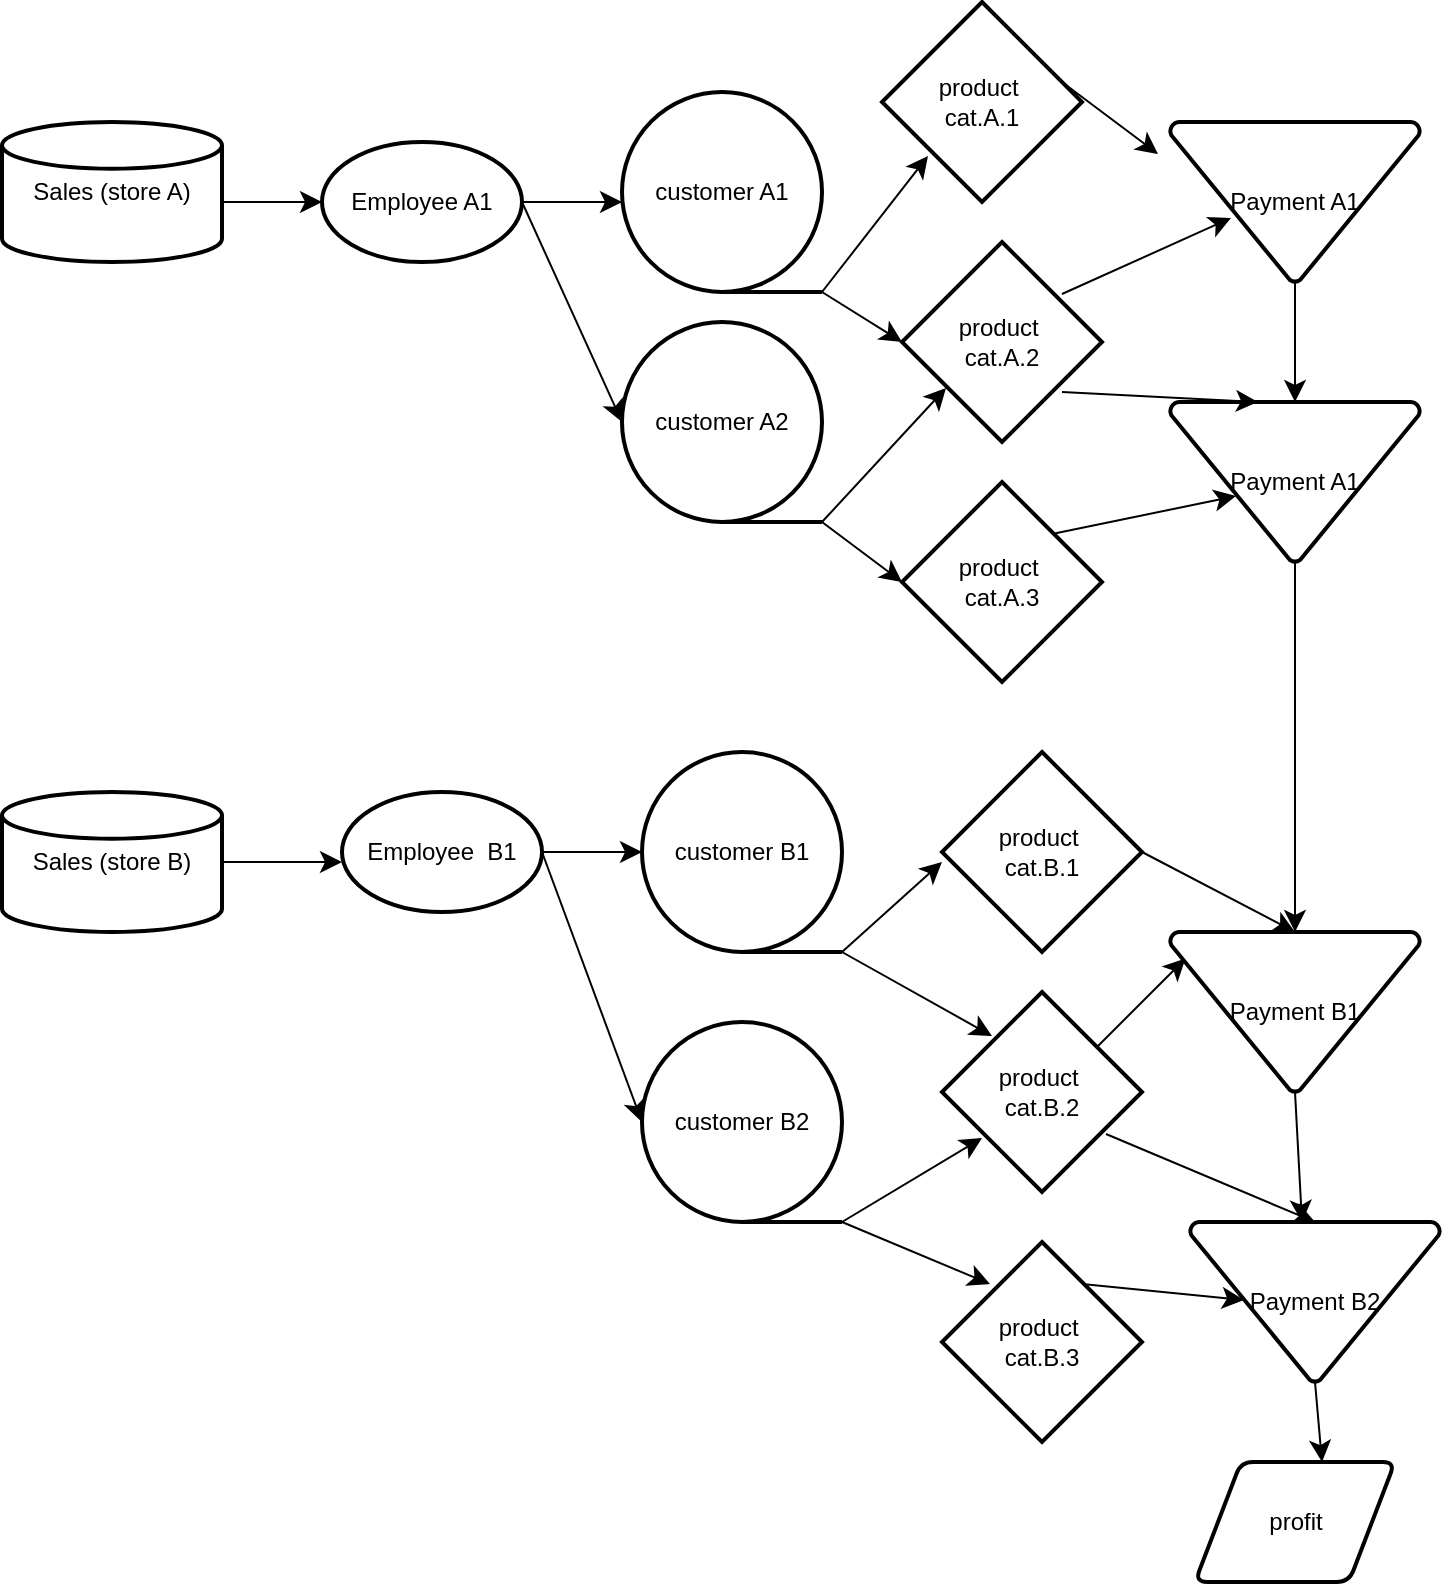 <mxfile version="21.1.8" type="github">
  <diagram name="Page-1" id="0hYlWNBb4jMLf-fh2PNE">
    <mxGraphModel dx="720" dy="421" grid="1" gridSize="10" guides="1" tooltips="1" connect="1" arrows="1" fold="1" page="1" pageScale="1" pageWidth="1169" pageHeight="827" math="0" shadow="0">
      <root>
        <mxCell id="0" />
        <mxCell id="1" parent="0" />
        <mxCell id="b_R5sYsbBNOy5RlgQGPN-28" value="" style="endArrow=classic;html=1;rounded=0;fontSize=12;startSize=8;endSize=8;curved=1;exitX=1;exitY=0.5;exitDx=0;exitDy=0;entryX=0;entryY=0.5;entryDx=0;entryDy=0;" edge="1" parent="1">
          <mxGeometry width="50" height="50" relative="1" as="geometry">
            <mxPoint x="570" y="130" as="sourcePoint" />
            <mxPoint x="620" y="130" as="targetPoint" />
          </mxGeometry>
        </mxCell>
        <mxCell id="b_R5sYsbBNOy5RlgQGPN-29" value="" style="endArrow=classic;html=1;rounded=0;fontSize=12;startSize=8;endSize=8;curved=1;exitX=1;exitY=0.5;exitDx=0;exitDy=0;entryX=0;entryY=0.5;entryDx=0;entryDy=0;" edge="1" parent="1">
          <mxGeometry width="50" height="50" relative="1" as="geometry">
            <mxPoint x="570" y="460" as="sourcePoint" />
            <mxPoint x="630" y="460" as="targetPoint" />
          </mxGeometry>
        </mxCell>
        <mxCell id="b_R5sYsbBNOy5RlgQGPN-30" value="" style="endArrow=classic;html=1;rounded=0;fontSize=12;startSize=8;endSize=8;curved=1;exitX=1;exitY=0.5;exitDx=0;exitDy=0;entryX=0;entryY=0.5;entryDx=0;entryDy=0;exitPerimeter=0;" edge="1" parent="1" source="b_R5sYsbBNOy5RlgQGPN-53">
          <mxGeometry width="50" height="50" relative="1" as="geometry">
            <mxPoint x="740" y="130" as="sourcePoint" />
            <mxPoint x="770" y="130" as="targetPoint" />
          </mxGeometry>
        </mxCell>
        <mxCell id="b_R5sYsbBNOy5RlgQGPN-31" value="" style="endArrow=classic;html=1;rounded=0;fontSize=12;startSize=8;endSize=8;curved=1;exitX=1;exitY=0.5;exitDx=0;exitDy=0;entryX=0;entryY=0.5;entryDx=0;entryDy=0;exitPerimeter=0;entryPerimeter=0;" edge="1" parent="1" source="b_R5sYsbBNOy5RlgQGPN-53" target="b_R5sYsbBNOy5RlgQGPN-63">
          <mxGeometry width="50" height="50" relative="1" as="geometry">
            <mxPoint x="740" y="130" as="sourcePoint" />
            <mxPoint x="770" y="210" as="targetPoint" />
          </mxGeometry>
        </mxCell>
        <mxCell id="b_R5sYsbBNOy5RlgQGPN-35" value="" style="endArrow=classic;html=1;rounded=0;fontSize=12;startSize=8;endSize=8;curved=1;exitX=1;exitY=1;exitDx=0;exitDy=0;entryX=0.23;entryY=0.77;entryDx=0;entryDy=0;entryPerimeter=0;exitPerimeter=0;" edge="1" parent="1" source="b_R5sYsbBNOy5RlgQGPN-62" target="b_R5sYsbBNOy5RlgQGPN-54">
          <mxGeometry width="50" height="50" relative="1" as="geometry">
            <mxPoint x="890" y="130" as="sourcePoint" />
            <mxPoint x="946" y="141.5" as="targetPoint" />
          </mxGeometry>
        </mxCell>
        <mxCell id="b_R5sYsbBNOy5RlgQGPN-36" value="" style="endArrow=classic;html=1;rounded=0;fontSize=12;startSize=8;endSize=8;curved=1;exitX=1;exitY=0.5;exitDx=0;exitDy=0;" edge="1" parent="1">
          <mxGeometry width="50" height="50" relative="1" as="geometry">
            <mxPoint x="990" y="70" as="sourcePoint" />
            <mxPoint x="1038" y="106" as="targetPoint" />
          </mxGeometry>
        </mxCell>
        <mxCell id="b_R5sYsbBNOy5RlgQGPN-38" value="" style="endArrow=classic;html=1;rounded=0;fontSize=12;startSize=8;endSize=8;curved=1;exitX=0.8;exitY=0.26;exitDx=0;exitDy=0;entryX=0.244;entryY=0.6;entryDx=0;entryDy=0;exitPerimeter=0;entryPerimeter=0;" edge="1" parent="1" source="b_R5sYsbBNOy5RlgQGPN-57" target="b_R5sYsbBNOy5RlgQGPN-52">
          <mxGeometry width="50" height="50" relative="1" as="geometry">
            <mxPoint x="990" y="270" as="sourcePoint" />
            <mxPoint x="1070" y="170" as="targetPoint" />
          </mxGeometry>
        </mxCell>
        <mxCell id="b_R5sYsbBNOy5RlgQGPN-39" value="" style="endArrow=classic;html=1;rounded=0;fontSize=12;startSize=8;endSize=8;curved=1;exitX=1;exitY=1;exitDx=0;exitDy=0;exitPerimeter=0;entryX=0.22;entryY=0.73;entryDx=0;entryDy=0;entryPerimeter=0;" edge="1" parent="1" source="b_R5sYsbBNOy5RlgQGPN-63" target="b_R5sYsbBNOy5RlgQGPN-57">
          <mxGeometry width="50" height="50" relative="1" as="geometry">
            <mxPoint x="880" y="280" as="sourcePoint" />
            <mxPoint x="920" y="260" as="targetPoint" />
          </mxGeometry>
        </mxCell>
        <mxCell id="b_R5sYsbBNOy5RlgQGPN-41" value="" style="endArrow=classic;html=1;rounded=0;fontSize=12;startSize=8;endSize=8;curved=1;exitX=1;exitY=0.5;exitDx=0;exitDy=0;exitPerimeter=0;" edge="1" parent="1" source="b_R5sYsbBNOy5RlgQGPN-55">
          <mxGeometry width="50" height="50" relative="1" as="geometry">
            <mxPoint x="750" y="460" as="sourcePoint" />
            <mxPoint x="780" y="455" as="targetPoint" />
          </mxGeometry>
        </mxCell>
        <mxCell id="b_R5sYsbBNOy5RlgQGPN-42" value="" style="endArrow=classic;html=1;rounded=0;fontSize=12;startSize=8;endSize=8;curved=1;exitX=1;exitY=0.5;exitDx=0;exitDy=0;entryX=0;entryY=0.5;entryDx=0;entryDy=0;exitPerimeter=0;entryPerimeter=0;" edge="1" parent="1" source="b_R5sYsbBNOy5RlgQGPN-55" target="b_R5sYsbBNOy5RlgQGPN-65">
          <mxGeometry width="50" height="50" relative="1" as="geometry">
            <mxPoint x="750" y="460" as="sourcePoint" />
            <mxPoint x="780" y="540" as="targetPoint" />
          </mxGeometry>
        </mxCell>
        <mxCell id="b_R5sYsbBNOy5RlgQGPN-43" value="" style="endArrow=classic;html=1;rounded=0;fontSize=12;startSize=8;endSize=8;curved=1;exitX=1;exitY=1;exitDx=0;exitDy=0;exitPerimeter=0;" edge="1" parent="1" source="b_R5sYsbBNOy5RlgQGPN-64">
          <mxGeometry width="50" height="50" relative="1" as="geometry">
            <mxPoint x="900" y="460" as="sourcePoint" />
            <mxPoint x="930" y="460" as="targetPoint" />
          </mxGeometry>
        </mxCell>
        <mxCell id="b_R5sYsbBNOy5RlgQGPN-44" value="" style="endArrow=classic;html=1;rounded=0;fontSize=12;startSize=8;endSize=8;curved=1;exitX=1;exitY=1;exitDx=0;exitDy=0;entryX=0.25;entryY=0.22;entryDx=0;entryDy=0;entryPerimeter=0;exitPerimeter=0;" edge="1" parent="1" source="b_R5sYsbBNOy5RlgQGPN-64" target="b_R5sYsbBNOy5RlgQGPN-60">
          <mxGeometry width="50" height="50" relative="1" as="geometry">
            <mxPoint x="900" y="540" as="sourcePoint" />
            <mxPoint x="931.02" y="577.52" as="targetPoint" />
          </mxGeometry>
        </mxCell>
        <mxCell id="b_R5sYsbBNOy5RlgQGPN-45" value="" style="endArrow=classic;html=1;rounded=0;fontSize=12;startSize=8;endSize=8;curved=1;exitX=1;exitY=1;exitDx=0;exitDy=0;entryX=0.2;entryY=0.73;entryDx=0;entryDy=0;exitPerimeter=0;entryPerimeter=0;" edge="1" parent="1" source="b_R5sYsbBNOy5RlgQGPN-65" target="b_R5sYsbBNOy5RlgQGPN-60">
          <mxGeometry width="50" height="50" relative="1" as="geometry">
            <mxPoint x="900" y="540" as="sourcePoint" />
            <mxPoint x="930" y="670" as="targetPoint" />
          </mxGeometry>
        </mxCell>
        <mxCell id="b_R5sYsbBNOy5RlgQGPN-47" value="" style="endArrow=classic;html=1;rounded=0;fontSize=12;startSize=8;endSize=8;curved=1;exitX=1;exitY=0.5;exitDx=0;exitDy=0;entryX=0.5;entryY=0;entryDx=0;entryDy=0;exitPerimeter=0;entryPerimeter=0;" edge="1" parent="1" source="b_R5sYsbBNOy5RlgQGPN-59" target="b_R5sYsbBNOy5RlgQGPN-68">
          <mxGeometry width="50" height="50" relative="1" as="geometry">
            <mxPoint x="990" y="470" as="sourcePoint" />
            <mxPoint x="1040" y="480" as="targetPoint" />
          </mxGeometry>
        </mxCell>
        <mxCell id="b_R5sYsbBNOy5RlgQGPN-48" value="" style="endArrow=classic;html=1;rounded=0;fontSize=12;startSize=8;endSize=8;curved=1;exitX=1;exitY=0.5;exitDx=0;exitDy=0;entryX=0;entryY=1;entryDx=0;entryDy=0;" edge="1" parent="1">
          <mxGeometry width="50" height="50" relative="1" as="geometry">
            <mxPoint x="990" y="570" as="sourcePoint" />
            <mxPoint x="1051.716" y="508.284" as="targetPoint" />
          </mxGeometry>
        </mxCell>
        <mxCell id="b_R5sYsbBNOy5RlgQGPN-49" value="" style="endArrow=classic;html=1;rounded=0;fontSize=12;startSize=8;endSize=8;curved=1;exitX=1;exitY=0.5;exitDx=0;exitDy=0;entryX=0.216;entryY=0.488;entryDx=0;entryDy=0;entryPerimeter=0;" edge="1" parent="1" target="b_R5sYsbBNOy5RlgQGPN-74">
          <mxGeometry width="50" height="50" relative="1" as="geometry">
            <mxPoint x="990" y="670" as="sourcePoint" />
            <mxPoint x="1080" y="520" as="targetPoint" />
          </mxGeometry>
        </mxCell>
        <mxCell id="b_R5sYsbBNOy5RlgQGPN-50" value="Sales (store A)" style="strokeWidth=2;html=1;shape=mxgraph.flowchart.database;whiteSpace=wrap;" vertex="1" parent="1">
          <mxGeometry x="460" y="90" width="110" height="70" as="geometry" />
        </mxCell>
        <mxCell id="b_R5sYsbBNOy5RlgQGPN-51" value="Sales (store B)" style="strokeWidth=2;html=1;shape=mxgraph.flowchart.database;whiteSpace=wrap;" vertex="1" parent="1">
          <mxGeometry x="460" y="425" width="110" height="70" as="geometry" />
        </mxCell>
        <mxCell id="b_R5sYsbBNOy5RlgQGPN-52" value="Payment A1" style="strokeWidth=2;html=1;shape=mxgraph.flowchart.merge_or_storage;whiteSpace=wrap;" vertex="1" parent="1">
          <mxGeometry x="1044" y="90" width="125" height="80" as="geometry" />
        </mxCell>
        <mxCell id="b_R5sYsbBNOy5RlgQGPN-53" value="Employee A1" style="strokeWidth=2;html=1;shape=mxgraph.flowchart.start_1;whiteSpace=wrap;" vertex="1" parent="1">
          <mxGeometry x="620" y="100" width="100" height="60" as="geometry" />
        </mxCell>
        <mxCell id="b_R5sYsbBNOy5RlgQGPN-54" value="product&amp;nbsp;&lt;br&gt;cat.A.1" style="strokeWidth=2;html=1;shape=mxgraph.flowchart.decision;whiteSpace=wrap;" vertex="1" parent="1">
          <mxGeometry x="900" y="30" width="100" height="100" as="geometry" />
        </mxCell>
        <mxCell id="b_R5sYsbBNOy5RlgQGPN-55" value="Employee&amp;nbsp; B1" style="strokeWidth=2;html=1;shape=mxgraph.flowchart.start_1;whiteSpace=wrap;" vertex="1" parent="1">
          <mxGeometry x="630" y="425" width="100" height="60" as="geometry" />
        </mxCell>
        <mxCell id="b_R5sYsbBNOy5RlgQGPN-57" value="product&amp;nbsp;&lt;br&gt;cat.A.2" style="strokeWidth=2;html=1;shape=mxgraph.flowchart.decision;whiteSpace=wrap;" vertex="1" parent="1">
          <mxGeometry x="910" y="150" width="100" height="100" as="geometry" />
        </mxCell>
        <mxCell id="b_R5sYsbBNOy5RlgQGPN-58" value="product&amp;nbsp;&lt;br&gt;cat.A.3" style="strokeWidth=2;html=1;shape=mxgraph.flowchart.decision;whiteSpace=wrap;" vertex="1" parent="1">
          <mxGeometry x="910" y="270" width="100" height="100" as="geometry" />
        </mxCell>
        <mxCell id="b_R5sYsbBNOy5RlgQGPN-59" value="product&amp;nbsp;&lt;br&gt;cat.B.1" style="strokeWidth=2;html=1;shape=mxgraph.flowchart.decision;whiteSpace=wrap;" vertex="1" parent="1">
          <mxGeometry x="930" y="405" width="100" height="100" as="geometry" />
        </mxCell>
        <mxCell id="b_R5sYsbBNOy5RlgQGPN-60" value="product&amp;nbsp;&lt;br&gt;cat.B.2" style="strokeWidth=2;html=1;shape=mxgraph.flowchart.decision;whiteSpace=wrap;" vertex="1" parent="1">
          <mxGeometry x="930" y="525" width="100" height="100" as="geometry" />
        </mxCell>
        <mxCell id="b_R5sYsbBNOy5RlgQGPN-61" value="product&amp;nbsp;&lt;br&gt;cat.B.3" style="strokeWidth=2;html=1;shape=mxgraph.flowchart.decision;whiteSpace=wrap;" vertex="1" parent="1">
          <mxGeometry x="930" y="650" width="100" height="100" as="geometry" />
        </mxCell>
        <mxCell id="b_R5sYsbBNOy5RlgQGPN-62" value="customer A1" style="strokeWidth=2;html=1;shape=mxgraph.flowchart.sequential_data;whiteSpace=wrap;" vertex="1" parent="1">
          <mxGeometry x="770" y="75" width="100" height="100" as="geometry" />
        </mxCell>
        <mxCell id="b_R5sYsbBNOy5RlgQGPN-63" value="customer A2" style="strokeWidth=2;html=1;shape=mxgraph.flowchart.sequential_data;whiteSpace=wrap;" vertex="1" parent="1">
          <mxGeometry x="770" y="190" width="100" height="100" as="geometry" />
        </mxCell>
        <mxCell id="b_R5sYsbBNOy5RlgQGPN-64" value="customer B1" style="strokeWidth=2;html=1;shape=mxgraph.flowchart.sequential_data;whiteSpace=wrap;" vertex="1" parent="1">
          <mxGeometry x="780" y="405" width="100" height="100" as="geometry" />
        </mxCell>
        <mxCell id="b_R5sYsbBNOy5RlgQGPN-65" value="customer B2" style="strokeWidth=2;html=1;shape=mxgraph.flowchart.sequential_data;whiteSpace=wrap;" vertex="1" parent="1">
          <mxGeometry x="780" y="540" width="100" height="100" as="geometry" />
        </mxCell>
        <mxCell id="b_R5sYsbBNOy5RlgQGPN-66" value="" style="endArrow=classic;html=1;rounded=0;fontSize=12;startSize=8;endSize=8;curved=1;exitX=1;exitY=1;exitDx=0;exitDy=0;exitPerimeter=0;entryX=0;entryY=0.5;entryDx=0;entryDy=0;entryPerimeter=0;" edge="1" parent="1" source="b_R5sYsbBNOy5RlgQGPN-62" target="b_R5sYsbBNOy5RlgQGPN-57">
          <mxGeometry width="50" height="50" relative="1" as="geometry">
            <mxPoint x="760" y="200" as="sourcePoint" />
            <mxPoint x="888" y="313" as="targetPoint" />
          </mxGeometry>
        </mxCell>
        <mxCell id="b_R5sYsbBNOy5RlgQGPN-67" value="" style="endArrow=classic;html=1;rounded=0;fontSize=12;startSize=8;endSize=8;curved=1;entryX=0;entryY=0.5;entryDx=0;entryDy=0;entryPerimeter=0;" edge="1" parent="1" target="b_R5sYsbBNOy5RlgQGPN-58">
          <mxGeometry width="50" height="50" relative="1" as="geometry">
            <mxPoint x="870" y="290" as="sourcePoint" />
            <mxPoint x="888" y="423" as="targetPoint" />
          </mxGeometry>
        </mxCell>
        <mxCell id="b_R5sYsbBNOy5RlgQGPN-68" value="Payment B1" style="strokeWidth=2;html=1;shape=mxgraph.flowchart.merge_or_storage;whiteSpace=wrap;" vertex="1" parent="1">
          <mxGeometry x="1044" y="495" width="125" height="80" as="geometry" />
        </mxCell>
        <mxCell id="b_R5sYsbBNOy5RlgQGPN-70" value="" style="endArrow=classic;html=1;rounded=0;fontSize=12;startSize=8;endSize=8;curved=1;exitX=1;exitY=1;exitDx=0;exitDy=0;exitPerimeter=0;entryX=0.24;entryY=0.21;entryDx=0;entryDy=0;entryPerimeter=0;" edge="1" parent="1" source="b_R5sYsbBNOy5RlgQGPN-65" target="b_R5sYsbBNOy5RlgQGPN-61">
          <mxGeometry width="50" height="50" relative="1" as="geometry">
            <mxPoint x="760" y="550" as="sourcePoint" />
            <mxPoint x="888" y="663" as="targetPoint" />
          </mxGeometry>
        </mxCell>
        <mxCell id="b_R5sYsbBNOy5RlgQGPN-71" value="Payment A1" style="strokeWidth=2;html=1;shape=mxgraph.flowchart.merge_or_storage;whiteSpace=wrap;" vertex="1" parent="1">
          <mxGeometry x="1044" y="230" width="125" height="80" as="geometry" />
        </mxCell>
        <mxCell id="b_R5sYsbBNOy5RlgQGPN-72" value="" style="endArrow=classic;html=1;rounded=0;fontSize=12;startSize=8;endSize=8;curved=1;exitX=0.8;exitY=0.75;exitDx=0;exitDy=0;exitPerimeter=0;entryX=0.352;entryY=0;entryDx=0;entryDy=0;entryPerimeter=0;" edge="1" parent="1" source="b_R5sYsbBNOy5RlgQGPN-57" target="b_R5sYsbBNOy5RlgQGPN-71">
          <mxGeometry width="50" height="50" relative="1" as="geometry">
            <mxPoint x="760" y="180" as="sourcePoint" />
            <mxPoint x="888" y="293" as="targetPoint" />
          </mxGeometry>
        </mxCell>
        <mxCell id="b_R5sYsbBNOy5RlgQGPN-73" value="" style="endArrow=classic;html=1;rounded=0;fontSize=12;startSize=8;endSize=8;curved=1;exitX=0.75;exitY=0.26;exitDx=0;exitDy=0;exitPerimeter=0;entryX=0.264;entryY=0.588;entryDx=0;entryDy=0;entryPerimeter=0;" edge="1" parent="1" source="b_R5sYsbBNOy5RlgQGPN-58" target="b_R5sYsbBNOy5RlgQGPN-71">
          <mxGeometry width="50" height="50" relative="1" as="geometry">
            <mxPoint x="760" y="230" as="sourcePoint" />
            <mxPoint x="888" y="343" as="targetPoint" />
          </mxGeometry>
        </mxCell>
        <mxCell id="b_R5sYsbBNOy5RlgQGPN-74" value="Payment B2" style="strokeWidth=2;html=1;shape=mxgraph.flowchart.merge_or_storage;whiteSpace=wrap;" vertex="1" parent="1">
          <mxGeometry x="1054" y="640" width="125" height="80" as="geometry" />
        </mxCell>
        <mxCell id="b_R5sYsbBNOy5RlgQGPN-75" value="" style="endArrow=classic;html=1;rounded=0;fontSize=12;startSize=8;endSize=8;curved=1;exitX=0.82;exitY=0.71;exitDx=0;exitDy=0;exitPerimeter=0;entryX=0.5;entryY=0;entryDx=0;entryDy=0;entryPerimeter=0;" edge="1" parent="1" source="b_R5sYsbBNOy5RlgQGPN-60" target="b_R5sYsbBNOy5RlgQGPN-74">
          <mxGeometry width="50" height="50" relative="1" as="geometry">
            <mxPoint x="760" y="490" as="sourcePoint" />
            <mxPoint x="888" y="603" as="targetPoint" />
          </mxGeometry>
        </mxCell>
        <mxCell id="b_R5sYsbBNOy5RlgQGPN-76" value="" style="endArrow=classic;html=1;rounded=0;fontSize=12;startSize=8;endSize=8;curved=1;exitX=0.5;exitY=1;exitDx=0;exitDy=0;exitPerimeter=0;" edge="1" parent="1" source="b_R5sYsbBNOy5RlgQGPN-52" target="b_R5sYsbBNOy5RlgQGPN-71">
          <mxGeometry width="50" height="50" relative="1" as="geometry">
            <mxPoint x="760" y="200" as="sourcePoint" />
            <mxPoint x="888" y="313" as="targetPoint" />
          </mxGeometry>
        </mxCell>
        <mxCell id="b_R5sYsbBNOy5RlgQGPN-77" value="" style="endArrow=classic;html=1;rounded=0;fontSize=12;startSize=8;endSize=8;curved=1;exitX=0.5;exitY=1;exitDx=0;exitDy=0;exitPerimeter=0;entryX=0.5;entryY=0;entryDx=0;entryDy=0;entryPerimeter=0;" edge="1" parent="1" source="b_R5sYsbBNOy5RlgQGPN-71" target="b_R5sYsbBNOy5RlgQGPN-68">
          <mxGeometry width="50" height="50" relative="1" as="geometry">
            <mxPoint x="760" y="380" as="sourcePoint" />
            <mxPoint x="888" y="493" as="targetPoint" />
          </mxGeometry>
        </mxCell>
        <mxCell id="b_R5sYsbBNOy5RlgQGPN-78" value="" style="endArrow=classic;html=1;rounded=0;fontSize=12;startSize=8;endSize=8;curved=1;exitX=0.5;exitY=1;exitDx=0;exitDy=0;exitPerimeter=0;" edge="1" parent="1" source="b_R5sYsbBNOy5RlgQGPN-68">
          <mxGeometry width="50" height="50" relative="1" as="geometry">
            <mxPoint x="1100" y="580" as="sourcePoint" />
            <mxPoint x="1110" y="640" as="targetPoint" />
          </mxGeometry>
        </mxCell>
        <mxCell id="b_R5sYsbBNOy5RlgQGPN-81" value="profit" style="shape=parallelogram;html=1;strokeWidth=2;perimeter=parallelogramPerimeter;whiteSpace=wrap;rounded=1;arcSize=12;size=0.23;" vertex="1" parent="1">
          <mxGeometry x="1056.5" y="760" width="100" height="60" as="geometry" />
        </mxCell>
        <mxCell id="b_R5sYsbBNOy5RlgQGPN-82" value="" style="endArrow=classic;html=1;rounded=0;fontSize=12;startSize=8;endSize=8;curved=1;exitX=0.5;exitY=1;exitDx=0;exitDy=0;exitPerimeter=0;entryX=0.635;entryY=0;entryDx=0;entryDy=0;entryPerimeter=0;" edge="1" parent="1" source="b_R5sYsbBNOy5RlgQGPN-74" target="b_R5sYsbBNOy5RlgQGPN-81">
          <mxGeometry width="50" height="50" relative="1" as="geometry">
            <mxPoint x="750" y="760" as="sourcePoint" />
            <mxPoint x="878" y="873" as="targetPoint" />
          </mxGeometry>
        </mxCell>
      </root>
    </mxGraphModel>
  </diagram>
</mxfile>
